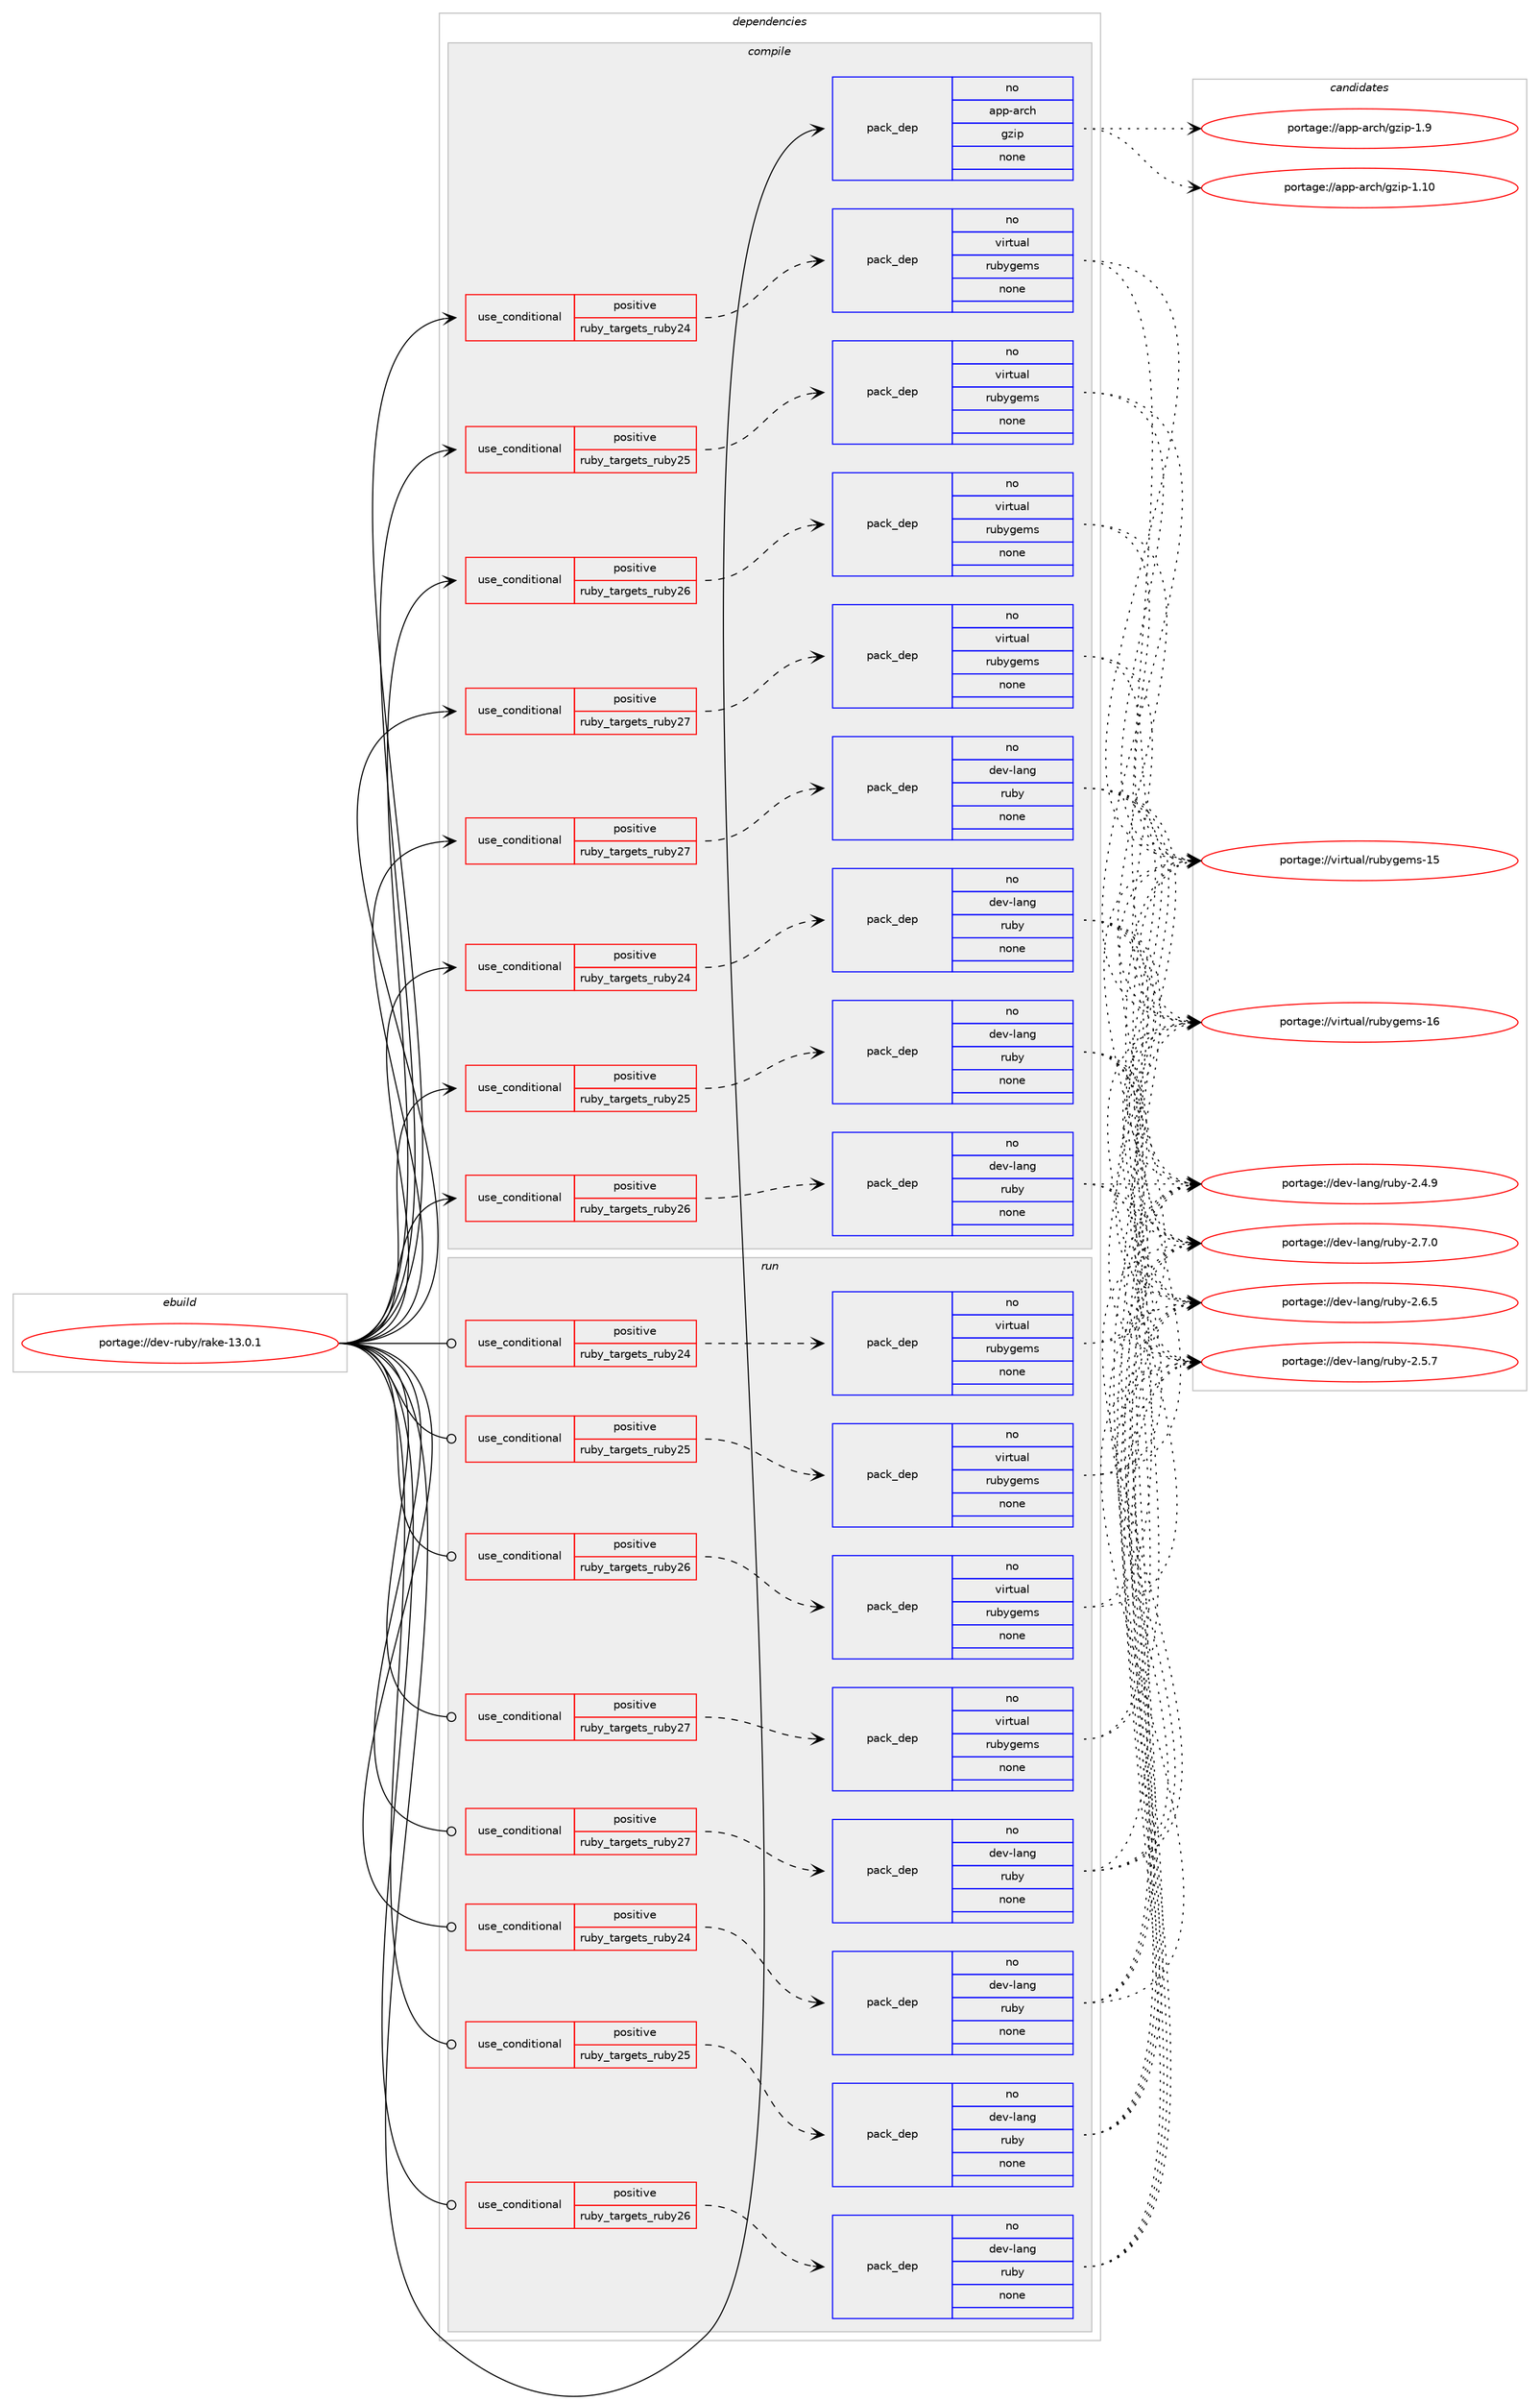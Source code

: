 digraph prolog {

# *************
# Graph options
# *************

newrank=true;
concentrate=true;
compound=true;
graph [rankdir=LR,fontname=Helvetica,fontsize=10,ranksep=1.5];#, ranksep=2.5, nodesep=0.2];
edge  [arrowhead=vee];
node  [fontname=Helvetica,fontsize=10];

# **********
# The ebuild
# **********

subgraph cluster_leftcol {
color=gray;
rank=same;
label=<<i>ebuild</i>>;
id [label="portage://dev-ruby/rake-13.0.1", color=red, width=4, href="../dev-ruby/rake-13.0.1.svg"];
}

# ****************
# The dependencies
# ****************

subgraph cluster_midcol {
color=gray;
label=<<i>dependencies</i>>;
subgraph cluster_compile {
fillcolor="#eeeeee";
style=filled;
label=<<i>compile</i>>;
subgraph cond76823 {
dependency335551 [label=<<TABLE BORDER="0" CELLBORDER="1" CELLSPACING="0" CELLPADDING="4"><TR><TD ROWSPAN="3" CELLPADDING="10">use_conditional</TD></TR><TR><TD>positive</TD></TR><TR><TD>ruby_targets_ruby24</TD></TR></TABLE>>, shape=none, color=red];
subgraph pack253981 {
dependency335552 [label=<<TABLE BORDER="0" CELLBORDER="1" CELLSPACING="0" CELLPADDING="4" WIDTH="220"><TR><TD ROWSPAN="6" CELLPADDING="30">pack_dep</TD></TR><TR><TD WIDTH="110">no</TD></TR><TR><TD>dev-lang</TD></TR><TR><TD>ruby</TD></TR><TR><TD>none</TD></TR><TR><TD></TD></TR></TABLE>>, shape=none, color=blue];
}
dependency335551:e -> dependency335552:w [weight=20,style="dashed",arrowhead="vee"];
}
id:e -> dependency335551:w [weight=20,style="solid",arrowhead="vee"];
subgraph cond76824 {
dependency335553 [label=<<TABLE BORDER="0" CELLBORDER="1" CELLSPACING="0" CELLPADDING="4"><TR><TD ROWSPAN="3" CELLPADDING="10">use_conditional</TD></TR><TR><TD>positive</TD></TR><TR><TD>ruby_targets_ruby24</TD></TR></TABLE>>, shape=none, color=red];
subgraph pack253982 {
dependency335554 [label=<<TABLE BORDER="0" CELLBORDER="1" CELLSPACING="0" CELLPADDING="4" WIDTH="220"><TR><TD ROWSPAN="6" CELLPADDING="30">pack_dep</TD></TR><TR><TD WIDTH="110">no</TD></TR><TR><TD>virtual</TD></TR><TR><TD>rubygems</TD></TR><TR><TD>none</TD></TR><TR><TD></TD></TR></TABLE>>, shape=none, color=blue];
}
dependency335553:e -> dependency335554:w [weight=20,style="dashed",arrowhead="vee"];
}
id:e -> dependency335553:w [weight=20,style="solid",arrowhead="vee"];
subgraph cond76825 {
dependency335555 [label=<<TABLE BORDER="0" CELLBORDER="1" CELLSPACING="0" CELLPADDING="4"><TR><TD ROWSPAN="3" CELLPADDING="10">use_conditional</TD></TR><TR><TD>positive</TD></TR><TR><TD>ruby_targets_ruby25</TD></TR></TABLE>>, shape=none, color=red];
subgraph pack253983 {
dependency335556 [label=<<TABLE BORDER="0" CELLBORDER="1" CELLSPACING="0" CELLPADDING="4" WIDTH="220"><TR><TD ROWSPAN="6" CELLPADDING="30">pack_dep</TD></TR><TR><TD WIDTH="110">no</TD></TR><TR><TD>dev-lang</TD></TR><TR><TD>ruby</TD></TR><TR><TD>none</TD></TR><TR><TD></TD></TR></TABLE>>, shape=none, color=blue];
}
dependency335555:e -> dependency335556:w [weight=20,style="dashed",arrowhead="vee"];
}
id:e -> dependency335555:w [weight=20,style="solid",arrowhead="vee"];
subgraph cond76826 {
dependency335557 [label=<<TABLE BORDER="0" CELLBORDER="1" CELLSPACING="0" CELLPADDING="4"><TR><TD ROWSPAN="3" CELLPADDING="10">use_conditional</TD></TR><TR><TD>positive</TD></TR><TR><TD>ruby_targets_ruby25</TD></TR></TABLE>>, shape=none, color=red];
subgraph pack253984 {
dependency335558 [label=<<TABLE BORDER="0" CELLBORDER="1" CELLSPACING="0" CELLPADDING="4" WIDTH="220"><TR><TD ROWSPAN="6" CELLPADDING="30">pack_dep</TD></TR><TR><TD WIDTH="110">no</TD></TR><TR><TD>virtual</TD></TR><TR><TD>rubygems</TD></TR><TR><TD>none</TD></TR><TR><TD></TD></TR></TABLE>>, shape=none, color=blue];
}
dependency335557:e -> dependency335558:w [weight=20,style="dashed",arrowhead="vee"];
}
id:e -> dependency335557:w [weight=20,style="solid",arrowhead="vee"];
subgraph cond76827 {
dependency335559 [label=<<TABLE BORDER="0" CELLBORDER="1" CELLSPACING="0" CELLPADDING="4"><TR><TD ROWSPAN="3" CELLPADDING="10">use_conditional</TD></TR><TR><TD>positive</TD></TR><TR><TD>ruby_targets_ruby26</TD></TR></TABLE>>, shape=none, color=red];
subgraph pack253985 {
dependency335560 [label=<<TABLE BORDER="0" CELLBORDER="1" CELLSPACING="0" CELLPADDING="4" WIDTH="220"><TR><TD ROWSPAN="6" CELLPADDING="30">pack_dep</TD></TR><TR><TD WIDTH="110">no</TD></TR><TR><TD>dev-lang</TD></TR><TR><TD>ruby</TD></TR><TR><TD>none</TD></TR><TR><TD></TD></TR></TABLE>>, shape=none, color=blue];
}
dependency335559:e -> dependency335560:w [weight=20,style="dashed",arrowhead="vee"];
}
id:e -> dependency335559:w [weight=20,style="solid",arrowhead="vee"];
subgraph cond76828 {
dependency335561 [label=<<TABLE BORDER="0" CELLBORDER="1" CELLSPACING="0" CELLPADDING="4"><TR><TD ROWSPAN="3" CELLPADDING="10">use_conditional</TD></TR><TR><TD>positive</TD></TR><TR><TD>ruby_targets_ruby26</TD></TR></TABLE>>, shape=none, color=red];
subgraph pack253986 {
dependency335562 [label=<<TABLE BORDER="0" CELLBORDER="1" CELLSPACING="0" CELLPADDING="4" WIDTH="220"><TR><TD ROWSPAN="6" CELLPADDING="30">pack_dep</TD></TR><TR><TD WIDTH="110">no</TD></TR><TR><TD>virtual</TD></TR><TR><TD>rubygems</TD></TR><TR><TD>none</TD></TR><TR><TD></TD></TR></TABLE>>, shape=none, color=blue];
}
dependency335561:e -> dependency335562:w [weight=20,style="dashed",arrowhead="vee"];
}
id:e -> dependency335561:w [weight=20,style="solid",arrowhead="vee"];
subgraph cond76829 {
dependency335563 [label=<<TABLE BORDER="0" CELLBORDER="1" CELLSPACING="0" CELLPADDING="4"><TR><TD ROWSPAN="3" CELLPADDING="10">use_conditional</TD></TR><TR><TD>positive</TD></TR><TR><TD>ruby_targets_ruby27</TD></TR></TABLE>>, shape=none, color=red];
subgraph pack253987 {
dependency335564 [label=<<TABLE BORDER="0" CELLBORDER="1" CELLSPACING="0" CELLPADDING="4" WIDTH="220"><TR><TD ROWSPAN="6" CELLPADDING="30">pack_dep</TD></TR><TR><TD WIDTH="110">no</TD></TR><TR><TD>dev-lang</TD></TR><TR><TD>ruby</TD></TR><TR><TD>none</TD></TR><TR><TD></TD></TR></TABLE>>, shape=none, color=blue];
}
dependency335563:e -> dependency335564:w [weight=20,style="dashed",arrowhead="vee"];
}
id:e -> dependency335563:w [weight=20,style="solid",arrowhead="vee"];
subgraph cond76830 {
dependency335565 [label=<<TABLE BORDER="0" CELLBORDER="1" CELLSPACING="0" CELLPADDING="4"><TR><TD ROWSPAN="3" CELLPADDING="10">use_conditional</TD></TR><TR><TD>positive</TD></TR><TR><TD>ruby_targets_ruby27</TD></TR></TABLE>>, shape=none, color=red];
subgraph pack253988 {
dependency335566 [label=<<TABLE BORDER="0" CELLBORDER="1" CELLSPACING="0" CELLPADDING="4" WIDTH="220"><TR><TD ROWSPAN="6" CELLPADDING="30">pack_dep</TD></TR><TR><TD WIDTH="110">no</TD></TR><TR><TD>virtual</TD></TR><TR><TD>rubygems</TD></TR><TR><TD>none</TD></TR><TR><TD></TD></TR></TABLE>>, shape=none, color=blue];
}
dependency335565:e -> dependency335566:w [weight=20,style="dashed",arrowhead="vee"];
}
id:e -> dependency335565:w [weight=20,style="solid",arrowhead="vee"];
subgraph pack253989 {
dependency335567 [label=<<TABLE BORDER="0" CELLBORDER="1" CELLSPACING="0" CELLPADDING="4" WIDTH="220"><TR><TD ROWSPAN="6" CELLPADDING="30">pack_dep</TD></TR><TR><TD WIDTH="110">no</TD></TR><TR><TD>app-arch</TD></TR><TR><TD>gzip</TD></TR><TR><TD>none</TD></TR><TR><TD></TD></TR></TABLE>>, shape=none, color=blue];
}
id:e -> dependency335567:w [weight=20,style="solid",arrowhead="vee"];
}
subgraph cluster_compileandrun {
fillcolor="#eeeeee";
style=filled;
label=<<i>compile and run</i>>;
}
subgraph cluster_run {
fillcolor="#eeeeee";
style=filled;
label=<<i>run</i>>;
subgraph cond76831 {
dependency335568 [label=<<TABLE BORDER="0" CELLBORDER="1" CELLSPACING="0" CELLPADDING="4"><TR><TD ROWSPAN="3" CELLPADDING="10">use_conditional</TD></TR><TR><TD>positive</TD></TR><TR><TD>ruby_targets_ruby24</TD></TR></TABLE>>, shape=none, color=red];
subgraph pack253990 {
dependency335569 [label=<<TABLE BORDER="0" CELLBORDER="1" CELLSPACING="0" CELLPADDING="4" WIDTH="220"><TR><TD ROWSPAN="6" CELLPADDING="30">pack_dep</TD></TR><TR><TD WIDTH="110">no</TD></TR><TR><TD>dev-lang</TD></TR><TR><TD>ruby</TD></TR><TR><TD>none</TD></TR><TR><TD></TD></TR></TABLE>>, shape=none, color=blue];
}
dependency335568:e -> dependency335569:w [weight=20,style="dashed",arrowhead="vee"];
}
id:e -> dependency335568:w [weight=20,style="solid",arrowhead="odot"];
subgraph cond76832 {
dependency335570 [label=<<TABLE BORDER="0" CELLBORDER="1" CELLSPACING="0" CELLPADDING="4"><TR><TD ROWSPAN="3" CELLPADDING="10">use_conditional</TD></TR><TR><TD>positive</TD></TR><TR><TD>ruby_targets_ruby24</TD></TR></TABLE>>, shape=none, color=red];
subgraph pack253991 {
dependency335571 [label=<<TABLE BORDER="0" CELLBORDER="1" CELLSPACING="0" CELLPADDING="4" WIDTH="220"><TR><TD ROWSPAN="6" CELLPADDING="30">pack_dep</TD></TR><TR><TD WIDTH="110">no</TD></TR><TR><TD>virtual</TD></TR><TR><TD>rubygems</TD></TR><TR><TD>none</TD></TR><TR><TD></TD></TR></TABLE>>, shape=none, color=blue];
}
dependency335570:e -> dependency335571:w [weight=20,style="dashed",arrowhead="vee"];
}
id:e -> dependency335570:w [weight=20,style="solid",arrowhead="odot"];
subgraph cond76833 {
dependency335572 [label=<<TABLE BORDER="0" CELLBORDER="1" CELLSPACING="0" CELLPADDING="4"><TR><TD ROWSPAN="3" CELLPADDING="10">use_conditional</TD></TR><TR><TD>positive</TD></TR><TR><TD>ruby_targets_ruby25</TD></TR></TABLE>>, shape=none, color=red];
subgraph pack253992 {
dependency335573 [label=<<TABLE BORDER="0" CELLBORDER="1" CELLSPACING="0" CELLPADDING="4" WIDTH="220"><TR><TD ROWSPAN="6" CELLPADDING="30">pack_dep</TD></TR><TR><TD WIDTH="110">no</TD></TR><TR><TD>dev-lang</TD></TR><TR><TD>ruby</TD></TR><TR><TD>none</TD></TR><TR><TD></TD></TR></TABLE>>, shape=none, color=blue];
}
dependency335572:e -> dependency335573:w [weight=20,style="dashed",arrowhead="vee"];
}
id:e -> dependency335572:w [weight=20,style="solid",arrowhead="odot"];
subgraph cond76834 {
dependency335574 [label=<<TABLE BORDER="0" CELLBORDER="1" CELLSPACING="0" CELLPADDING="4"><TR><TD ROWSPAN="3" CELLPADDING="10">use_conditional</TD></TR><TR><TD>positive</TD></TR><TR><TD>ruby_targets_ruby25</TD></TR></TABLE>>, shape=none, color=red];
subgraph pack253993 {
dependency335575 [label=<<TABLE BORDER="0" CELLBORDER="1" CELLSPACING="0" CELLPADDING="4" WIDTH="220"><TR><TD ROWSPAN="6" CELLPADDING="30">pack_dep</TD></TR><TR><TD WIDTH="110">no</TD></TR><TR><TD>virtual</TD></TR><TR><TD>rubygems</TD></TR><TR><TD>none</TD></TR><TR><TD></TD></TR></TABLE>>, shape=none, color=blue];
}
dependency335574:e -> dependency335575:w [weight=20,style="dashed",arrowhead="vee"];
}
id:e -> dependency335574:w [weight=20,style="solid",arrowhead="odot"];
subgraph cond76835 {
dependency335576 [label=<<TABLE BORDER="0" CELLBORDER="1" CELLSPACING="0" CELLPADDING="4"><TR><TD ROWSPAN="3" CELLPADDING="10">use_conditional</TD></TR><TR><TD>positive</TD></TR><TR><TD>ruby_targets_ruby26</TD></TR></TABLE>>, shape=none, color=red];
subgraph pack253994 {
dependency335577 [label=<<TABLE BORDER="0" CELLBORDER="1" CELLSPACING="0" CELLPADDING="4" WIDTH="220"><TR><TD ROWSPAN="6" CELLPADDING="30">pack_dep</TD></TR><TR><TD WIDTH="110">no</TD></TR><TR><TD>dev-lang</TD></TR><TR><TD>ruby</TD></TR><TR><TD>none</TD></TR><TR><TD></TD></TR></TABLE>>, shape=none, color=blue];
}
dependency335576:e -> dependency335577:w [weight=20,style="dashed",arrowhead="vee"];
}
id:e -> dependency335576:w [weight=20,style="solid",arrowhead="odot"];
subgraph cond76836 {
dependency335578 [label=<<TABLE BORDER="0" CELLBORDER="1" CELLSPACING="0" CELLPADDING="4"><TR><TD ROWSPAN="3" CELLPADDING="10">use_conditional</TD></TR><TR><TD>positive</TD></TR><TR><TD>ruby_targets_ruby26</TD></TR></TABLE>>, shape=none, color=red];
subgraph pack253995 {
dependency335579 [label=<<TABLE BORDER="0" CELLBORDER="1" CELLSPACING="0" CELLPADDING="4" WIDTH="220"><TR><TD ROWSPAN="6" CELLPADDING="30">pack_dep</TD></TR><TR><TD WIDTH="110">no</TD></TR><TR><TD>virtual</TD></TR><TR><TD>rubygems</TD></TR><TR><TD>none</TD></TR><TR><TD></TD></TR></TABLE>>, shape=none, color=blue];
}
dependency335578:e -> dependency335579:w [weight=20,style="dashed",arrowhead="vee"];
}
id:e -> dependency335578:w [weight=20,style="solid",arrowhead="odot"];
subgraph cond76837 {
dependency335580 [label=<<TABLE BORDER="0" CELLBORDER="1" CELLSPACING="0" CELLPADDING="4"><TR><TD ROWSPAN="3" CELLPADDING="10">use_conditional</TD></TR><TR><TD>positive</TD></TR><TR><TD>ruby_targets_ruby27</TD></TR></TABLE>>, shape=none, color=red];
subgraph pack253996 {
dependency335581 [label=<<TABLE BORDER="0" CELLBORDER="1" CELLSPACING="0" CELLPADDING="4" WIDTH="220"><TR><TD ROWSPAN="6" CELLPADDING="30">pack_dep</TD></TR><TR><TD WIDTH="110">no</TD></TR><TR><TD>dev-lang</TD></TR><TR><TD>ruby</TD></TR><TR><TD>none</TD></TR><TR><TD></TD></TR></TABLE>>, shape=none, color=blue];
}
dependency335580:e -> dependency335581:w [weight=20,style="dashed",arrowhead="vee"];
}
id:e -> dependency335580:w [weight=20,style="solid",arrowhead="odot"];
subgraph cond76838 {
dependency335582 [label=<<TABLE BORDER="0" CELLBORDER="1" CELLSPACING="0" CELLPADDING="4"><TR><TD ROWSPAN="3" CELLPADDING="10">use_conditional</TD></TR><TR><TD>positive</TD></TR><TR><TD>ruby_targets_ruby27</TD></TR></TABLE>>, shape=none, color=red];
subgraph pack253997 {
dependency335583 [label=<<TABLE BORDER="0" CELLBORDER="1" CELLSPACING="0" CELLPADDING="4" WIDTH="220"><TR><TD ROWSPAN="6" CELLPADDING="30">pack_dep</TD></TR><TR><TD WIDTH="110">no</TD></TR><TR><TD>virtual</TD></TR><TR><TD>rubygems</TD></TR><TR><TD>none</TD></TR><TR><TD></TD></TR></TABLE>>, shape=none, color=blue];
}
dependency335582:e -> dependency335583:w [weight=20,style="dashed",arrowhead="vee"];
}
id:e -> dependency335582:w [weight=20,style="solid",arrowhead="odot"];
}
}

# **************
# The candidates
# **************

subgraph cluster_choices {
rank=same;
color=gray;
label=<<i>candidates</i>>;

subgraph choice253981 {
color=black;
nodesep=1;
choice10010111845108971101034711411798121455046554648 [label="portage://dev-lang/ruby-2.7.0", color=red, width=4,href="../dev-lang/ruby-2.7.0.svg"];
choice10010111845108971101034711411798121455046544653 [label="portage://dev-lang/ruby-2.6.5", color=red, width=4,href="../dev-lang/ruby-2.6.5.svg"];
choice10010111845108971101034711411798121455046534655 [label="portage://dev-lang/ruby-2.5.7", color=red, width=4,href="../dev-lang/ruby-2.5.7.svg"];
choice10010111845108971101034711411798121455046524657 [label="portage://dev-lang/ruby-2.4.9", color=red, width=4,href="../dev-lang/ruby-2.4.9.svg"];
dependency335552:e -> choice10010111845108971101034711411798121455046554648:w [style=dotted,weight="100"];
dependency335552:e -> choice10010111845108971101034711411798121455046544653:w [style=dotted,weight="100"];
dependency335552:e -> choice10010111845108971101034711411798121455046534655:w [style=dotted,weight="100"];
dependency335552:e -> choice10010111845108971101034711411798121455046524657:w [style=dotted,weight="100"];
}
subgraph choice253982 {
color=black;
nodesep=1;
choice118105114116117971084711411798121103101109115454954 [label="portage://virtual/rubygems-16", color=red, width=4,href="../virtual/rubygems-16.svg"];
choice118105114116117971084711411798121103101109115454953 [label="portage://virtual/rubygems-15", color=red, width=4,href="../virtual/rubygems-15.svg"];
dependency335554:e -> choice118105114116117971084711411798121103101109115454954:w [style=dotted,weight="100"];
dependency335554:e -> choice118105114116117971084711411798121103101109115454953:w [style=dotted,weight="100"];
}
subgraph choice253983 {
color=black;
nodesep=1;
choice10010111845108971101034711411798121455046554648 [label="portage://dev-lang/ruby-2.7.0", color=red, width=4,href="../dev-lang/ruby-2.7.0.svg"];
choice10010111845108971101034711411798121455046544653 [label="portage://dev-lang/ruby-2.6.5", color=red, width=4,href="../dev-lang/ruby-2.6.5.svg"];
choice10010111845108971101034711411798121455046534655 [label="portage://dev-lang/ruby-2.5.7", color=red, width=4,href="../dev-lang/ruby-2.5.7.svg"];
choice10010111845108971101034711411798121455046524657 [label="portage://dev-lang/ruby-2.4.9", color=red, width=4,href="../dev-lang/ruby-2.4.9.svg"];
dependency335556:e -> choice10010111845108971101034711411798121455046554648:w [style=dotted,weight="100"];
dependency335556:e -> choice10010111845108971101034711411798121455046544653:w [style=dotted,weight="100"];
dependency335556:e -> choice10010111845108971101034711411798121455046534655:w [style=dotted,weight="100"];
dependency335556:e -> choice10010111845108971101034711411798121455046524657:w [style=dotted,weight="100"];
}
subgraph choice253984 {
color=black;
nodesep=1;
choice118105114116117971084711411798121103101109115454954 [label="portage://virtual/rubygems-16", color=red, width=4,href="../virtual/rubygems-16.svg"];
choice118105114116117971084711411798121103101109115454953 [label="portage://virtual/rubygems-15", color=red, width=4,href="../virtual/rubygems-15.svg"];
dependency335558:e -> choice118105114116117971084711411798121103101109115454954:w [style=dotted,weight="100"];
dependency335558:e -> choice118105114116117971084711411798121103101109115454953:w [style=dotted,weight="100"];
}
subgraph choice253985 {
color=black;
nodesep=1;
choice10010111845108971101034711411798121455046554648 [label="portage://dev-lang/ruby-2.7.0", color=red, width=4,href="../dev-lang/ruby-2.7.0.svg"];
choice10010111845108971101034711411798121455046544653 [label="portage://dev-lang/ruby-2.6.5", color=red, width=4,href="../dev-lang/ruby-2.6.5.svg"];
choice10010111845108971101034711411798121455046534655 [label="portage://dev-lang/ruby-2.5.7", color=red, width=4,href="../dev-lang/ruby-2.5.7.svg"];
choice10010111845108971101034711411798121455046524657 [label="portage://dev-lang/ruby-2.4.9", color=red, width=4,href="../dev-lang/ruby-2.4.9.svg"];
dependency335560:e -> choice10010111845108971101034711411798121455046554648:w [style=dotted,weight="100"];
dependency335560:e -> choice10010111845108971101034711411798121455046544653:w [style=dotted,weight="100"];
dependency335560:e -> choice10010111845108971101034711411798121455046534655:w [style=dotted,weight="100"];
dependency335560:e -> choice10010111845108971101034711411798121455046524657:w [style=dotted,weight="100"];
}
subgraph choice253986 {
color=black;
nodesep=1;
choice118105114116117971084711411798121103101109115454954 [label="portage://virtual/rubygems-16", color=red, width=4,href="../virtual/rubygems-16.svg"];
choice118105114116117971084711411798121103101109115454953 [label="portage://virtual/rubygems-15", color=red, width=4,href="../virtual/rubygems-15.svg"];
dependency335562:e -> choice118105114116117971084711411798121103101109115454954:w [style=dotted,weight="100"];
dependency335562:e -> choice118105114116117971084711411798121103101109115454953:w [style=dotted,weight="100"];
}
subgraph choice253987 {
color=black;
nodesep=1;
choice10010111845108971101034711411798121455046554648 [label="portage://dev-lang/ruby-2.7.0", color=red, width=4,href="../dev-lang/ruby-2.7.0.svg"];
choice10010111845108971101034711411798121455046544653 [label="portage://dev-lang/ruby-2.6.5", color=red, width=4,href="../dev-lang/ruby-2.6.5.svg"];
choice10010111845108971101034711411798121455046534655 [label="portage://dev-lang/ruby-2.5.7", color=red, width=4,href="../dev-lang/ruby-2.5.7.svg"];
choice10010111845108971101034711411798121455046524657 [label="portage://dev-lang/ruby-2.4.9", color=red, width=4,href="../dev-lang/ruby-2.4.9.svg"];
dependency335564:e -> choice10010111845108971101034711411798121455046554648:w [style=dotted,weight="100"];
dependency335564:e -> choice10010111845108971101034711411798121455046544653:w [style=dotted,weight="100"];
dependency335564:e -> choice10010111845108971101034711411798121455046534655:w [style=dotted,weight="100"];
dependency335564:e -> choice10010111845108971101034711411798121455046524657:w [style=dotted,weight="100"];
}
subgraph choice253988 {
color=black;
nodesep=1;
choice118105114116117971084711411798121103101109115454954 [label="portage://virtual/rubygems-16", color=red, width=4,href="../virtual/rubygems-16.svg"];
choice118105114116117971084711411798121103101109115454953 [label="portage://virtual/rubygems-15", color=red, width=4,href="../virtual/rubygems-15.svg"];
dependency335566:e -> choice118105114116117971084711411798121103101109115454954:w [style=dotted,weight="100"];
dependency335566:e -> choice118105114116117971084711411798121103101109115454953:w [style=dotted,weight="100"];
}
subgraph choice253989 {
color=black;
nodesep=1;
choice971121124597114991044710312210511245494657 [label="portage://app-arch/gzip-1.9", color=red, width=4,href="../app-arch/gzip-1.9.svg"];
choice97112112459711499104471031221051124549464948 [label="portage://app-arch/gzip-1.10", color=red, width=4,href="../app-arch/gzip-1.10.svg"];
dependency335567:e -> choice971121124597114991044710312210511245494657:w [style=dotted,weight="100"];
dependency335567:e -> choice97112112459711499104471031221051124549464948:w [style=dotted,weight="100"];
}
subgraph choice253990 {
color=black;
nodesep=1;
choice10010111845108971101034711411798121455046554648 [label="portage://dev-lang/ruby-2.7.0", color=red, width=4,href="../dev-lang/ruby-2.7.0.svg"];
choice10010111845108971101034711411798121455046544653 [label="portage://dev-lang/ruby-2.6.5", color=red, width=4,href="../dev-lang/ruby-2.6.5.svg"];
choice10010111845108971101034711411798121455046534655 [label="portage://dev-lang/ruby-2.5.7", color=red, width=4,href="../dev-lang/ruby-2.5.7.svg"];
choice10010111845108971101034711411798121455046524657 [label="portage://dev-lang/ruby-2.4.9", color=red, width=4,href="../dev-lang/ruby-2.4.9.svg"];
dependency335569:e -> choice10010111845108971101034711411798121455046554648:w [style=dotted,weight="100"];
dependency335569:e -> choice10010111845108971101034711411798121455046544653:w [style=dotted,weight="100"];
dependency335569:e -> choice10010111845108971101034711411798121455046534655:w [style=dotted,weight="100"];
dependency335569:e -> choice10010111845108971101034711411798121455046524657:w [style=dotted,weight="100"];
}
subgraph choice253991 {
color=black;
nodesep=1;
choice118105114116117971084711411798121103101109115454954 [label="portage://virtual/rubygems-16", color=red, width=4,href="../virtual/rubygems-16.svg"];
choice118105114116117971084711411798121103101109115454953 [label="portage://virtual/rubygems-15", color=red, width=4,href="../virtual/rubygems-15.svg"];
dependency335571:e -> choice118105114116117971084711411798121103101109115454954:w [style=dotted,weight="100"];
dependency335571:e -> choice118105114116117971084711411798121103101109115454953:w [style=dotted,weight="100"];
}
subgraph choice253992 {
color=black;
nodesep=1;
choice10010111845108971101034711411798121455046554648 [label="portage://dev-lang/ruby-2.7.0", color=red, width=4,href="../dev-lang/ruby-2.7.0.svg"];
choice10010111845108971101034711411798121455046544653 [label="portage://dev-lang/ruby-2.6.5", color=red, width=4,href="../dev-lang/ruby-2.6.5.svg"];
choice10010111845108971101034711411798121455046534655 [label="portage://dev-lang/ruby-2.5.7", color=red, width=4,href="../dev-lang/ruby-2.5.7.svg"];
choice10010111845108971101034711411798121455046524657 [label="portage://dev-lang/ruby-2.4.9", color=red, width=4,href="../dev-lang/ruby-2.4.9.svg"];
dependency335573:e -> choice10010111845108971101034711411798121455046554648:w [style=dotted,weight="100"];
dependency335573:e -> choice10010111845108971101034711411798121455046544653:w [style=dotted,weight="100"];
dependency335573:e -> choice10010111845108971101034711411798121455046534655:w [style=dotted,weight="100"];
dependency335573:e -> choice10010111845108971101034711411798121455046524657:w [style=dotted,weight="100"];
}
subgraph choice253993 {
color=black;
nodesep=1;
choice118105114116117971084711411798121103101109115454954 [label="portage://virtual/rubygems-16", color=red, width=4,href="../virtual/rubygems-16.svg"];
choice118105114116117971084711411798121103101109115454953 [label="portage://virtual/rubygems-15", color=red, width=4,href="../virtual/rubygems-15.svg"];
dependency335575:e -> choice118105114116117971084711411798121103101109115454954:w [style=dotted,weight="100"];
dependency335575:e -> choice118105114116117971084711411798121103101109115454953:w [style=dotted,weight="100"];
}
subgraph choice253994 {
color=black;
nodesep=1;
choice10010111845108971101034711411798121455046554648 [label="portage://dev-lang/ruby-2.7.0", color=red, width=4,href="../dev-lang/ruby-2.7.0.svg"];
choice10010111845108971101034711411798121455046544653 [label="portage://dev-lang/ruby-2.6.5", color=red, width=4,href="../dev-lang/ruby-2.6.5.svg"];
choice10010111845108971101034711411798121455046534655 [label="portage://dev-lang/ruby-2.5.7", color=red, width=4,href="../dev-lang/ruby-2.5.7.svg"];
choice10010111845108971101034711411798121455046524657 [label="portage://dev-lang/ruby-2.4.9", color=red, width=4,href="../dev-lang/ruby-2.4.9.svg"];
dependency335577:e -> choice10010111845108971101034711411798121455046554648:w [style=dotted,weight="100"];
dependency335577:e -> choice10010111845108971101034711411798121455046544653:w [style=dotted,weight="100"];
dependency335577:e -> choice10010111845108971101034711411798121455046534655:w [style=dotted,weight="100"];
dependency335577:e -> choice10010111845108971101034711411798121455046524657:w [style=dotted,weight="100"];
}
subgraph choice253995 {
color=black;
nodesep=1;
choice118105114116117971084711411798121103101109115454954 [label="portage://virtual/rubygems-16", color=red, width=4,href="../virtual/rubygems-16.svg"];
choice118105114116117971084711411798121103101109115454953 [label="portage://virtual/rubygems-15", color=red, width=4,href="../virtual/rubygems-15.svg"];
dependency335579:e -> choice118105114116117971084711411798121103101109115454954:w [style=dotted,weight="100"];
dependency335579:e -> choice118105114116117971084711411798121103101109115454953:w [style=dotted,weight="100"];
}
subgraph choice253996 {
color=black;
nodesep=1;
choice10010111845108971101034711411798121455046554648 [label="portage://dev-lang/ruby-2.7.0", color=red, width=4,href="../dev-lang/ruby-2.7.0.svg"];
choice10010111845108971101034711411798121455046544653 [label="portage://dev-lang/ruby-2.6.5", color=red, width=4,href="../dev-lang/ruby-2.6.5.svg"];
choice10010111845108971101034711411798121455046534655 [label="portage://dev-lang/ruby-2.5.7", color=red, width=4,href="../dev-lang/ruby-2.5.7.svg"];
choice10010111845108971101034711411798121455046524657 [label="portage://dev-lang/ruby-2.4.9", color=red, width=4,href="../dev-lang/ruby-2.4.9.svg"];
dependency335581:e -> choice10010111845108971101034711411798121455046554648:w [style=dotted,weight="100"];
dependency335581:e -> choice10010111845108971101034711411798121455046544653:w [style=dotted,weight="100"];
dependency335581:e -> choice10010111845108971101034711411798121455046534655:w [style=dotted,weight="100"];
dependency335581:e -> choice10010111845108971101034711411798121455046524657:w [style=dotted,weight="100"];
}
subgraph choice253997 {
color=black;
nodesep=1;
choice118105114116117971084711411798121103101109115454954 [label="portage://virtual/rubygems-16", color=red, width=4,href="../virtual/rubygems-16.svg"];
choice118105114116117971084711411798121103101109115454953 [label="portage://virtual/rubygems-15", color=red, width=4,href="../virtual/rubygems-15.svg"];
dependency335583:e -> choice118105114116117971084711411798121103101109115454954:w [style=dotted,weight="100"];
dependency335583:e -> choice118105114116117971084711411798121103101109115454953:w [style=dotted,weight="100"];
}
}

}
